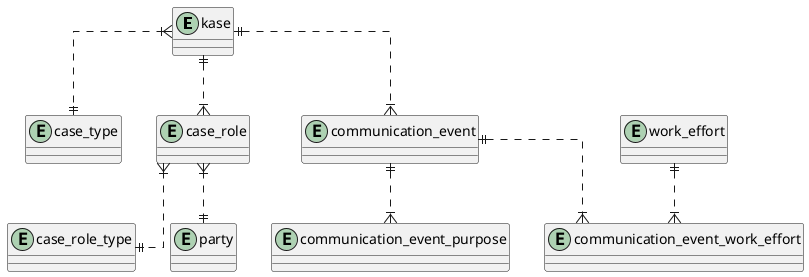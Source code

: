 @startuml
' hide the spot
' hide circle

' avoid problems with angled crows feet
skinparam linetype ortho

' Define only the entities used in this diagram
entity kase {}
entity case_type {}
entity case_role {}
entity communication_event {}
entity case_role_type {}
entity party {}
entity communication_event_purpose {}
entity communication_event_work_effort {}
entity work_effort {}

'note top of work_effort : This reference will be via UUID, since work effort will be in a different database

kase }|..|| case_type
kase ||..|{ case_role
kase ||..|{ communication_event

case_role }|..|| case_role_type
case_role }|..|| party


communication_event ||..|{ communication_event_purpose
communication_event ||..|{ communication_event_work_effort
work_effort ||..|{ communication_event_work_effort

@enduml
